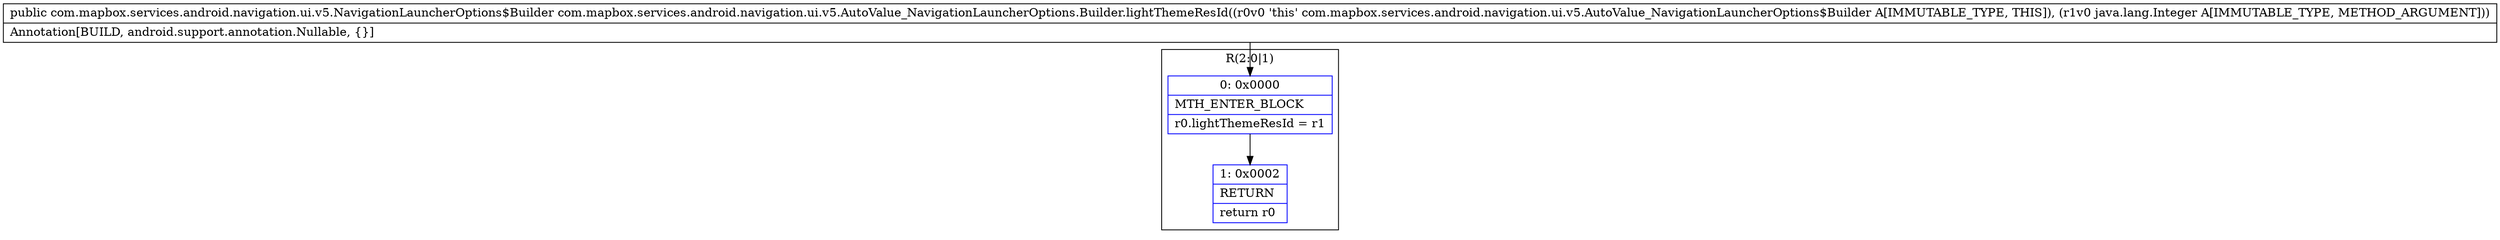 digraph "CFG forcom.mapbox.services.android.navigation.ui.v5.AutoValue_NavigationLauncherOptions.Builder.lightThemeResId(Ljava\/lang\/Integer;)Lcom\/mapbox\/services\/android\/navigation\/ui\/v5\/NavigationLauncherOptions$Builder;" {
subgraph cluster_Region_1506179255 {
label = "R(2:0|1)";
node [shape=record,color=blue];
Node_0 [shape=record,label="{0\:\ 0x0000|MTH_ENTER_BLOCK\l|r0.lightThemeResId = r1\l}"];
Node_1 [shape=record,label="{1\:\ 0x0002|RETURN\l|return r0\l}"];
}
MethodNode[shape=record,label="{public com.mapbox.services.android.navigation.ui.v5.NavigationLauncherOptions$Builder com.mapbox.services.android.navigation.ui.v5.AutoValue_NavigationLauncherOptions.Builder.lightThemeResId((r0v0 'this' com.mapbox.services.android.navigation.ui.v5.AutoValue_NavigationLauncherOptions$Builder A[IMMUTABLE_TYPE, THIS]), (r1v0 java.lang.Integer A[IMMUTABLE_TYPE, METHOD_ARGUMENT]))  | Annotation[BUILD, android.support.annotation.Nullable, \{\}]\l}"];
MethodNode -> Node_0;
Node_0 -> Node_1;
}

